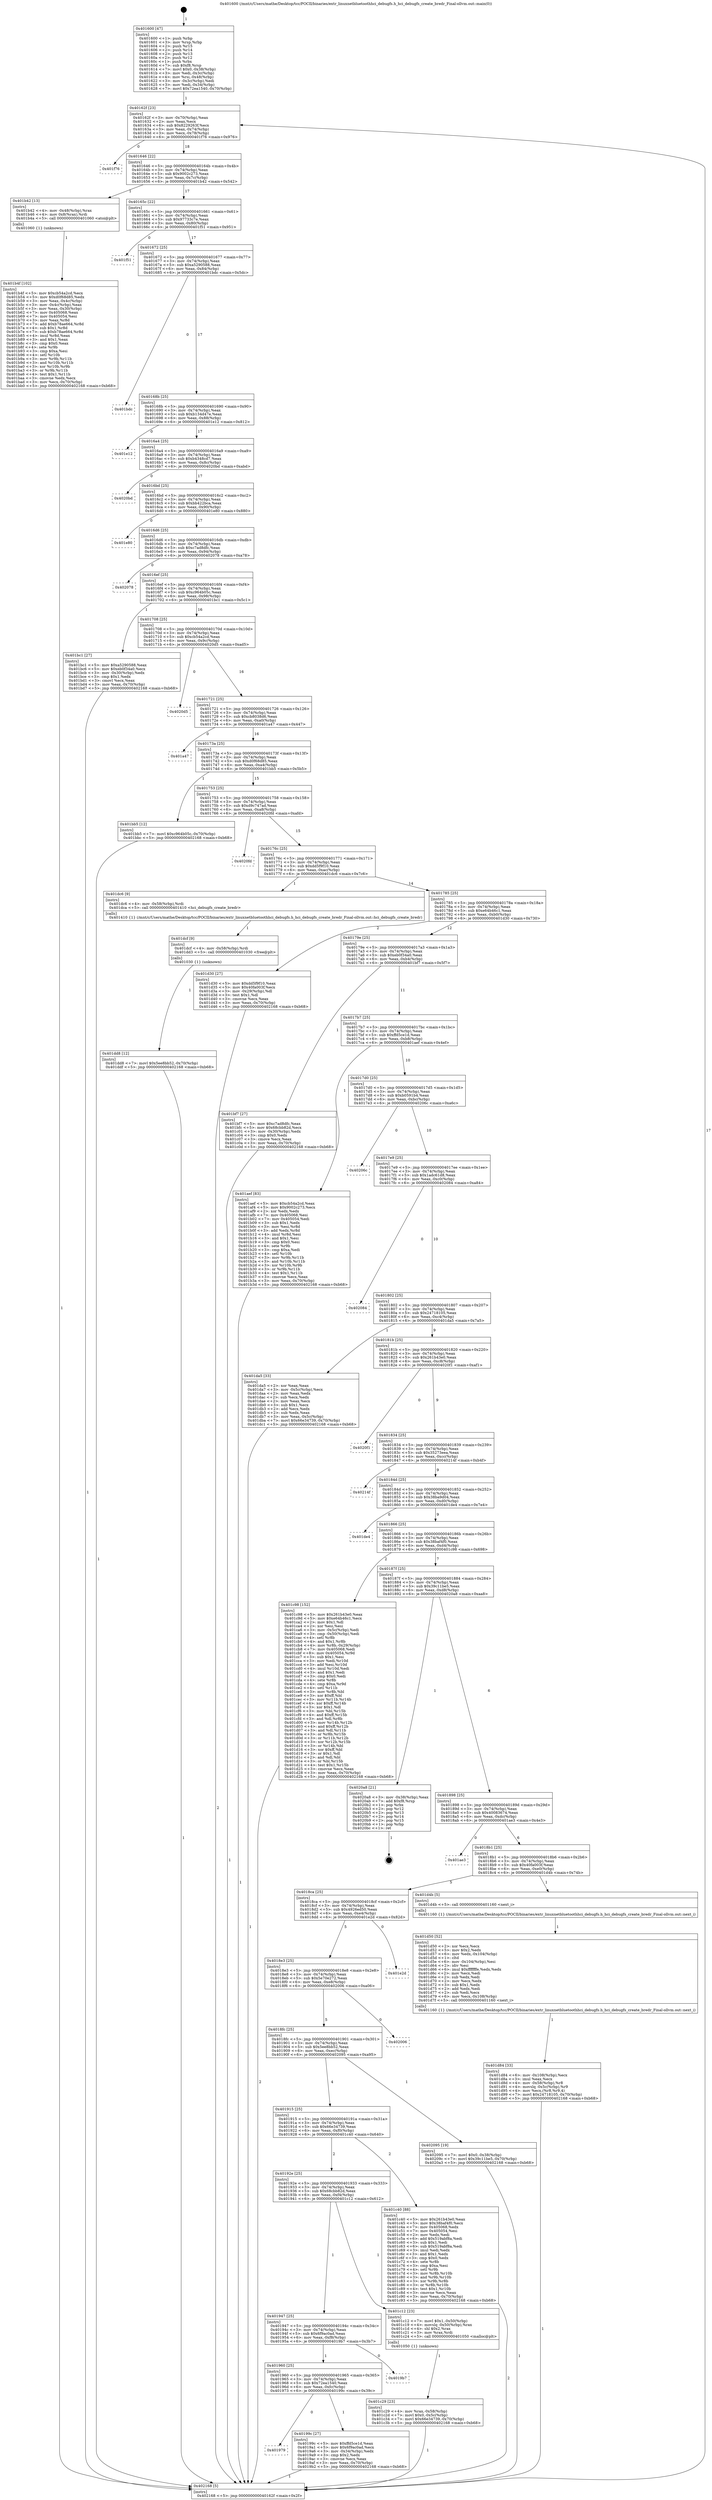 digraph "0x401600" {
  label = "0x401600 (/mnt/c/Users/mathe/Desktop/tcc/POCII/binaries/extr_linuxnetbluetoothhci_debugfs.h_hci_debugfs_create_bredr_Final-ollvm.out::main(0))"
  labelloc = "t"
  node[shape=record]

  Entry [label="",width=0.3,height=0.3,shape=circle,fillcolor=black,style=filled]
  "0x40162f" [label="{
     0x40162f [23]\l
     | [instrs]\l
     &nbsp;&nbsp;0x40162f \<+3\>: mov -0x70(%rbp),%eax\l
     &nbsp;&nbsp;0x401632 \<+2\>: mov %eax,%ecx\l
     &nbsp;&nbsp;0x401634 \<+6\>: sub $0x8229263f,%ecx\l
     &nbsp;&nbsp;0x40163a \<+3\>: mov %eax,-0x74(%rbp)\l
     &nbsp;&nbsp;0x40163d \<+3\>: mov %ecx,-0x78(%rbp)\l
     &nbsp;&nbsp;0x401640 \<+6\>: je 0000000000401f76 \<main+0x976\>\l
  }"]
  "0x401f76" [label="{
     0x401f76\l
  }", style=dashed]
  "0x401646" [label="{
     0x401646 [22]\l
     | [instrs]\l
     &nbsp;&nbsp;0x401646 \<+5\>: jmp 000000000040164b \<main+0x4b\>\l
     &nbsp;&nbsp;0x40164b \<+3\>: mov -0x74(%rbp),%eax\l
     &nbsp;&nbsp;0x40164e \<+5\>: sub $0x9002c273,%eax\l
     &nbsp;&nbsp;0x401653 \<+3\>: mov %eax,-0x7c(%rbp)\l
     &nbsp;&nbsp;0x401656 \<+6\>: je 0000000000401b42 \<main+0x542\>\l
  }"]
  Exit [label="",width=0.3,height=0.3,shape=circle,fillcolor=black,style=filled,peripheries=2]
  "0x401b42" [label="{
     0x401b42 [13]\l
     | [instrs]\l
     &nbsp;&nbsp;0x401b42 \<+4\>: mov -0x48(%rbp),%rax\l
     &nbsp;&nbsp;0x401b46 \<+4\>: mov 0x8(%rax),%rdi\l
     &nbsp;&nbsp;0x401b4a \<+5\>: call 0000000000401060 \<atoi@plt\>\l
     | [calls]\l
     &nbsp;&nbsp;0x401060 \{1\} (unknown)\l
  }"]
  "0x40165c" [label="{
     0x40165c [22]\l
     | [instrs]\l
     &nbsp;&nbsp;0x40165c \<+5\>: jmp 0000000000401661 \<main+0x61\>\l
     &nbsp;&nbsp;0x401661 \<+3\>: mov -0x74(%rbp),%eax\l
     &nbsp;&nbsp;0x401664 \<+5\>: sub $0x97733c7e,%eax\l
     &nbsp;&nbsp;0x401669 \<+3\>: mov %eax,-0x80(%rbp)\l
     &nbsp;&nbsp;0x40166c \<+6\>: je 0000000000401f51 \<main+0x951\>\l
  }"]
  "0x401dd8" [label="{
     0x401dd8 [12]\l
     | [instrs]\l
     &nbsp;&nbsp;0x401dd8 \<+7\>: movl $0x5ee8bb52,-0x70(%rbp)\l
     &nbsp;&nbsp;0x401ddf \<+5\>: jmp 0000000000402168 \<main+0xb68\>\l
  }"]
  "0x401f51" [label="{
     0x401f51\l
  }", style=dashed]
  "0x401672" [label="{
     0x401672 [25]\l
     | [instrs]\l
     &nbsp;&nbsp;0x401672 \<+5\>: jmp 0000000000401677 \<main+0x77\>\l
     &nbsp;&nbsp;0x401677 \<+3\>: mov -0x74(%rbp),%eax\l
     &nbsp;&nbsp;0x40167a \<+5\>: sub $0xa5290588,%eax\l
     &nbsp;&nbsp;0x40167f \<+6\>: mov %eax,-0x84(%rbp)\l
     &nbsp;&nbsp;0x401685 \<+6\>: je 0000000000401bdc \<main+0x5dc\>\l
  }"]
  "0x401dcf" [label="{
     0x401dcf [9]\l
     | [instrs]\l
     &nbsp;&nbsp;0x401dcf \<+4\>: mov -0x58(%rbp),%rdi\l
     &nbsp;&nbsp;0x401dd3 \<+5\>: call 0000000000401030 \<free@plt\>\l
     | [calls]\l
     &nbsp;&nbsp;0x401030 \{1\} (unknown)\l
  }"]
  "0x401bdc" [label="{
     0x401bdc\l
  }", style=dashed]
  "0x40168b" [label="{
     0x40168b [25]\l
     | [instrs]\l
     &nbsp;&nbsp;0x40168b \<+5\>: jmp 0000000000401690 \<main+0x90\>\l
     &nbsp;&nbsp;0x401690 \<+3\>: mov -0x74(%rbp),%eax\l
     &nbsp;&nbsp;0x401693 \<+5\>: sub $0xb134d47e,%eax\l
     &nbsp;&nbsp;0x401698 \<+6\>: mov %eax,-0x88(%rbp)\l
     &nbsp;&nbsp;0x40169e \<+6\>: je 0000000000401e12 \<main+0x812\>\l
  }"]
  "0x401d84" [label="{
     0x401d84 [33]\l
     | [instrs]\l
     &nbsp;&nbsp;0x401d84 \<+6\>: mov -0x108(%rbp),%ecx\l
     &nbsp;&nbsp;0x401d8a \<+3\>: imul %eax,%ecx\l
     &nbsp;&nbsp;0x401d8d \<+4\>: mov -0x58(%rbp),%r8\l
     &nbsp;&nbsp;0x401d91 \<+4\>: movslq -0x5c(%rbp),%r9\l
     &nbsp;&nbsp;0x401d95 \<+4\>: mov %ecx,(%r8,%r9,4)\l
     &nbsp;&nbsp;0x401d99 \<+7\>: movl $0x24718105,-0x70(%rbp)\l
     &nbsp;&nbsp;0x401da0 \<+5\>: jmp 0000000000402168 \<main+0xb68\>\l
  }"]
  "0x401e12" [label="{
     0x401e12\l
  }", style=dashed]
  "0x4016a4" [label="{
     0x4016a4 [25]\l
     | [instrs]\l
     &nbsp;&nbsp;0x4016a4 \<+5\>: jmp 00000000004016a9 \<main+0xa9\>\l
     &nbsp;&nbsp;0x4016a9 \<+3\>: mov -0x74(%rbp),%eax\l
     &nbsp;&nbsp;0x4016ac \<+5\>: sub $0xb4348cd7,%eax\l
     &nbsp;&nbsp;0x4016b1 \<+6\>: mov %eax,-0x8c(%rbp)\l
     &nbsp;&nbsp;0x4016b7 \<+6\>: je 00000000004020bd \<main+0xabd\>\l
  }"]
  "0x401d50" [label="{
     0x401d50 [52]\l
     | [instrs]\l
     &nbsp;&nbsp;0x401d50 \<+2\>: xor %ecx,%ecx\l
     &nbsp;&nbsp;0x401d52 \<+5\>: mov $0x2,%edx\l
     &nbsp;&nbsp;0x401d57 \<+6\>: mov %edx,-0x104(%rbp)\l
     &nbsp;&nbsp;0x401d5d \<+1\>: cltd\l
     &nbsp;&nbsp;0x401d5e \<+6\>: mov -0x104(%rbp),%esi\l
     &nbsp;&nbsp;0x401d64 \<+2\>: idiv %esi\l
     &nbsp;&nbsp;0x401d66 \<+6\>: imul $0xfffffffe,%edx,%edx\l
     &nbsp;&nbsp;0x401d6c \<+2\>: mov %ecx,%edi\l
     &nbsp;&nbsp;0x401d6e \<+2\>: sub %edx,%edi\l
     &nbsp;&nbsp;0x401d70 \<+2\>: mov %ecx,%edx\l
     &nbsp;&nbsp;0x401d72 \<+3\>: sub $0x1,%edx\l
     &nbsp;&nbsp;0x401d75 \<+2\>: add %edx,%edi\l
     &nbsp;&nbsp;0x401d77 \<+2\>: sub %edi,%ecx\l
     &nbsp;&nbsp;0x401d79 \<+6\>: mov %ecx,-0x108(%rbp)\l
     &nbsp;&nbsp;0x401d7f \<+5\>: call 0000000000401160 \<next_i\>\l
     | [calls]\l
     &nbsp;&nbsp;0x401160 \{1\} (/mnt/c/Users/mathe/Desktop/tcc/POCII/binaries/extr_linuxnetbluetoothhci_debugfs.h_hci_debugfs_create_bredr_Final-ollvm.out::next_i)\l
  }"]
  "0x4020bd" [label="{
     0x4020bd\l
  }", style=dashed]
  "0x4016bd" [label="{
     0x4016bd [25]\l
     | [instrs]\l
     &nbsp;&nbsp;0x4016bd \<+5\>: jmp 00000000004016c2 \<main+0xc2\>\l
     &nbsp;&nbsp;0x4016c2 \<+3\>: mov -0x74(%rbp),%eax\l
     &nbsp;&nbsp;0x4016c5 \<+5\>: sub $0xbb422bca,%eax\l
     &nbsp;&nbsp;0x4016ca \<+6\>: mov %eax,-0x90(%rbp)\l
     &nbsp;&nbsp;0x4016d0 \<+6\>: je 0000000000401e80 \<main+0x880\>\l
  }"]
  "0x401c29" [label="{
     0x401c29 [23]\l
     | [instrs]\l
     &nbsp;&nbsp;0x401c29 \<+4\>: mov %rax,-0x58(%rbp)\l
     &nbsp;&nbsp;0x401c2d \<+7\>: movl $0x0,-0x5c(%rbp)\l
     &nbsp;&nbsp;0x401c34 \<+7\>: movl $0x66e34739,-0x70(%rbp)\l
     &nbsp;&nbsp;0x401c3b \<+5\>: jmp 0000000000402168 \<main+0xb68\>\l
  }"]
  "0x401e80" [label="{
     0x401e80\l
  }", style=dashed]
  "0x4016d6" [label="{
     0x4016d6 [25]\l
     | [instrs]\l
     &nbsp;&nbsp;0x4016d6 \<+5\>: jmp 00000000004016db \<main+0xdb\>\l
     &nbsp;&nbsp;0x4016db \<+3\>: mov -0x74(%rbp),%eax\l
     &nbsp;&nbsp;0x4016de \<+5\>: sub $0xc7ad8dfc,%eax\l
     &nbsp;&nbsp;0x4016e3 \<+6\>: mov %eax,-0x94(%rbp)\l
     &nbsp;&nbsp;0x4016e9 \<+6\>: je 0000000000402078 \<main+0xa78\>\l
  }"]
  "0x401b4f" [label="{
     0x401b4f [102]\l
     | [instrs]\l
     &nbsp;&nbsp;0x401b4f \<+5\>: mov $0xcb54a2cd,%ecx\l
     &nbsp;&nbsp;0x401b54 \<+5\>: mov $0xd0f68d85,%edx\l
     &nbsp;&nbsp;0x401b59 \<+3\>: mov %eax,-0x4c(%rbp)\l
     &nbsp;&nbsp;0x401b5c \<+3\>: mov -0x4c(%rbp),%eax\l
     &nbsp;&nbsp;0x401b5f \<+3\>: mov %eax,-0x30(%rbp)\l
     &nbsp;&nbsp;0x401b62 \<+7\>: mov 0x405068,%eax\l
     &nbsp;&nbsp;0x401b69 \<+7\>: mov 0x405054,%esi\l
     &nbsp;&nbsp;0x401b70 \<+3\>: mov %eax,%r8d\l
     &nbsp;&nbsp;0x401b73 \<+7\>: add $0xb78ae664,%r8d\l
     &nbsp;&nbsp;0x401b7a \<+4\>: sub $0x1,%r8d\l
     &nbsp;&nbsp;0x401b7e \<+7\>: sub $0xb78ae664,%r8d\l
     &nbsp;&nbsp;0x401b85 \<+4\>: imul %r8d,%eax\l
     &nbsp;&nbsp;0x401b89 \<+3\>: and $0x1,%eax\l
     &nbsp;&nbsp;0x401b8c \<+3\>: cmp $0x0,%eax\l
     &nbsp;&nbsp;0x401b8f \<+4\>: sete %r9b\l
     &nbsp;&nbsp;0x401b93 \<+3\>: cmp $0xa,%esi\l
     &nbsp;&nbsp;0x401b96 \<+4\>: setl %r10b\l
     &nbsp;&nbsp;0x401b9a \<+3\>: mov %r9b,%r11b\l
     &nbsp;&nbsp;0x401b9d \<+3\>: and %r10b,%r11b\l
     &nbsp;&nbsp;0x401ba0 \<+3\>: xor %r10b,%r9b\l
     &nbsp;&nbsp;0x401ba3 \<+3\>: or %r9b,%r11b\l
     &nbsp;&nbsp;0x401ba6 \<+4\>: test $0x1,%r11b\l
     &nbsp;&nbsp;0x401baa \<+3\>: cmovne %edx,%ecx\l
     &nbsp;&nbsp;0x401bad \<+3\>: mov %ecx,-0x70(%rbp)\l
     &nbsp;&nbsp;0x401bb0 \<+5\>: jmp 0000000000402168 \<main+0xb68\>\l
  }"]
  "0x402078" [label="{
     0x402078\l
  }", style=dashed]
  "0x4016ef" [label="{
     0x4016ef [25]\l
     | [instrs]\l
     &nbsp;&nbsp;0x4016ef \<+5\>: jmp 00000000004016f4 \<main+0xf4\>\l
     &nbsp;&nbsp;0x4016f4 \<+3\>: mov -0x74(%rbp),%eax\l
     &nbsp;&nbsp;0x4016f7 \<+5\>: sub $0xc964b05c,%eax\l
     &nbsp;&nbsp;0x4016fc \<+6\>: mov %eax,-0x98(%rbp)\l
     &nbsp;&nbsp;0x401702 \<+6\>: je 0000000000401bc1 \<main+0x5c1\>\l
  }"]
  "0x401600" [label="{
     0x401600 [47]\l
     | [instrs]\l
     &nbsp;&nbsp;0x401600 \<+1\>: push %rbp\l
     &nbsp;&nbsp;0x401601 \<+3\>: mov %rsp,%rbp\l
     &nbsp;&nbsp;0x401604 \<+2\>: push %r15\l
     &nbsp;&nbsp;0x401606 \<+2\>: push %r14\l
     &nbsp;&nbsp;0x401608 \<+2\>: push %r13\l
     &nbsp;&nbsp;0x40160a \<+2\>: push %r12\l
     &nbsp;&nbsp;0x40160c \<+1\>: push %rbx\l
     &nbsp;&nbsp;0x40160d \<+7\>: sub $0xf8,%rsp\l
     &nbsp;&nbsp;0x401614 \<+7\>: movl $0x0,-0x38(%rbp)\l
     &nbsp;&nbsp;0x40161b \<+3\>: mov %edi,-0x3c(%rbp)\l
     &nbsp;&nbsp;0x40161e \<+4\>: mov %rsi,-0x48(%rbp)\l
     &nbsp;&nbsp;0x401622 \<+3\>: mov -0x3c(%rbp),%edi\l
     &nbsp;&nbsp;0x401625 \<+3\>: mov %edi,-0x34(%rbp)\l
     &nbsp;&nbsp;0x401628 \<+7\>: movl $0x72ea1540,-0x70(%rbp)\l
  }"]
  "0x401bc1" [label="{
     0x401bc1 [27]\l
     | [instrs]\l
     &nbsp;&nbsp;0x401bc1 \<+5\>: mov $0xa5290588,%eax\l
     &nbsp;&nbsp;0x401bc6 \<+5\>: mov $0xeb0f34a0,%ecx\l
     &nbsp;&nbsp;0x401bcb \<+3\>: mov -0x30(%rbp),%edx\l
     &nbsp;&nbsp;0x401bce \<+3\>: cmp $0x1,%edx\l
     &nbsp;&nbsp;0x401bd1 \<+3\>: cmovl %ecx,%eax\l
     &nbsp;&nbsp;0x401bd4 \<+3\>: mov %eax,-0x70(%rbp)\l
     &nbsp;&nbsp;0x401bd7 \<+5\>: jmp 0000000000402168 \<main+0xb68\>\l
  }"]
  "0x401708" [label="{
     0x401708 [25]\l
     | [instrs]\l
     &nbsp;&nbsp;0x401708 \<+5\>: jmp 000000000040170d \<main+0x10d\>\l
     &nbsp;&nbsp;0x40170d \<+3\>: mov -0x74(%rbp),%eax\l
     &nbsp;&nbsp;0x401710 \<+5\>: sub $0xcb54a2cd,%eax\l
     &nbsp;&nbsp;0x401715 \<+6\>: mov %eax,-0x9c(%rbp)\l
     &nbsp;&nbsp;0x40171b \<+6\>: je 00000000004020d5 \<main+0xad5\>\l
  }"]
  "0x402168" [label="{
     0x402168 [5]\l
     | [instrs]\l
     &nbsp;&nbsp;0x402168 \<+5\>: jmp 000000000040162f \<main+0x2f\>\l
  }"]
  "0x4020d5" [label="{
     0x4020d5\l
  }", style=dashed]
  "0x401721" [label="{
     0x401721 [25]\l
     | [instrs]\l
     &nbsp;&nbsp;0x401721 \<+5\>: jmp 0000000000401726 \<main+0x126\>\l
     &nbsp;&nbsp;0x401726 \<+3\>: mov -0x74(%rbp),%eax\l
     &nbsp;&nbsp;0x401729 \<+5\>: sub $0xcb8038d6,%eax\l
     &nbsp;&nbsp;0x40172e \<+6\>: mov %eax,-0xa0(%rbp)\l
     &nbsp;&nbsp;0x401734 \<+6\>: je 0000000000401a47 \<main+0x447\>\l
  }"]
  "0x401979" [label="{
     0x401979\l
  }", style=dashed]
  "0x401a47" [label="{
     0x401a47\l
  }", style=dashed]
  "0x40173a" [label="{
     0x40173a [25]\l
     | [instrs]\l
     &nbsp;&nbsp;0x40173a \<+5\>: jmp 000000000040173f \<main+0x13f\>\l
     &nbsp;&nbsp;0x40173f \<+3\>: mov -0x74(%rbp),%eax\l
     &nbsp;&nbsp;0x401742 \<+5\>: sub $0xd0f68d85,%eax\l
     &nbsp;&nbsp;0x401747 \<+6\>: mov %eax,-0xa4(%rbp)\l
     &nbsp;&nbsp;0x40174d \<+6\>: je 0000000000401bb5 \<main+0x5b5\>\l
  }"]
  "0x40199c" [label="{
     0x40199c [27]\l
     | [instrs]\l
     &nbsp;&nbsp;0x40199c \<+5\>: mov $0xffd5ce1d,%eax\l
     &nbsp;&nbsp;0x4019a1 \<+5\>: mov $0x6f9ac0ad,%ecx\l
     &nbsp;&nbsp;0x4019a6 \<+3\>: mov -0x34(%rbp),%edx\l
     &nbsp;&nbsp;0x4019a9 \<+3\>: cmp $0x2,%edx\l
     &nbsp;&nbsp;0x4019ac \<+3\>: cmovne %ecx,%eax\l
     &nbsp;&nbsp;0x4019af \<+3\>: mov %eax,-0x70(%rbp)\l
     &nbsp;&nbsp;0x4019b2 \<+5\>: jmp 0000000000402168 \<main+0xb68\>\l
  }"]
  "0x401bb5" [label="{
     0x401bb5 [12]\l
     | [instrs]\l
     &nbsp;&nbsp;0x401bb5 \<+7\>: movl $0xc964b05c,-0x70(%rbp)\l
     &nbsp;&nbsp;0x401bbc \<+5\>: jmp 0000000000402168 \<main+0xb68\>\l
  }"]
  "0x401753" [label="{
     0x401753 [25]\l
     | [instrs]\l
     &nbsp;&nbsp;0x401753 \<+5\>: jmp 0000000000401758 \<main+0x158\>\l
     &nbsp;&nbsp;0x401758 \<+3\>: mov -0x74(%rbp),%eax\l
     &nbsp;&nbsp;0x40175b \<+5\>: sub $0xd9c747ad,%eax\l
     &nbsp;&nbsp;0x401760 \<+6\>: mov %eax,-0xa8(%rbp)\l
     &nbsp;&nbsp;0x401766 \<+6\>: je 00000000004020fd \<main+0xafd\>\l
  }"]
  "0x401960" [label="{
     0x401960 [25]\l
     | [instrs]\l
     &nbsp;&nbsp;0x401960 \<+5\>: jmp 0000000000401965 \<main+0x365\>\l
     &nbsp;&nbsp;0x401965 \<+3\>: mov -0x74(%rbp),%eax\l
     &nbsp;&nbsp;0x401968 \<+5\>: sub $0x72ea1540,%eax\l
     &nbsp;&nbsp;0x40196d \<+6\>: mov %eax,-0xfc(%rbp)\l
     &nbsp;&nbsp;0x401973 \<+6\>: je 000000000040199c \<main+0x39c\>\l
  }"]
  "0x4020fd" [label="{
     0x4020fd\l
  }", style=dashed]
  "0x40176c" [label="{
     0x40176c [25]\l
     | [instrs]\l
     &nbsp;&nbsp;0x40176c \<+5\>: jmp 0000000000401771 \<main+0x171\>\l
     &nbsp;&nbsp;0x401771 \<+3\>: mov -0x74(%rbp),%eax\l
     &nbsp;&nbsp;0x401774 \<+5\>: sub $0xdd5f9f10,%eax\l
     &nbsp;&nbsp;0x401779 \<+6\>: mov %eax,-0xac(%rbp)\l
     &nbsp;&nbsp;0x40177f \<+6\>: je 0000000000401dc6 \<main+0x7c6\>\l
  }"]
  "0x4019b7" [label="{
     0x4019b7\l
  }", style=dashed]
  "0x401dc6" [label="{
     0x401dc6 [9]\l
     | [instrs]\l
     &nbsp;&nbsp;0x401dc6 \<+4\>: mov -0x58(%rbp),%rdi\l
     &nbsp;&nbsp;0x401dca \<+5\>: call 0000000000401410 \<hci_debugfs_create_bredr\>\l
     | [calls]\l
     &nbsp;&nbsp;0x401410 \{1\} (/mnt/c/Users/mathe/Desktop/tcc/POCII/binaries/extr_linuxnetbluetoothhci_debugfs.h_hci_debugfs_create_bredr_Final-ollvm.out::hci_debugfs_create_bredr)\l
  }"]
  "0x401785" [label="{
     0x401785 [25]\l
     | [instrs]\l
     &nbsp;&nbsp;0x401785 \<+5\>: jmp 000000000040178a \<main+0x18a\>\l
     &nbsp;&nbsp;0x40178a \<+3\>: mov -0x74(%rbp),%eax\l
     &nbsp;&nbsp;0x40178d \<+5\>: sub $0xe64b46c1,%eax\l
     &nbsp;&nbsp;0x401792 \<+6\>: mov %eax,-0xb0(%rbp)\l
     &nbsp;&nbsp;0x401798 \<+6\>: je 0000000000401d30 \<main+0x730\>\l
  }"]
  "0x401947" [label="{
     0x401947 [25]\l
     | [instrs]\l
     &nbsp;&nbsp;0x401947 \<+5\>: jmp 000000000040194c \<main+0x34c\>\l
     &nbsp;&nbsp;0x40194c \<+3\>: mov -0x74(%rbp),%eax\l
     &nbsp;&nbsp;0x40194f \<+5\>: sub $0x6f9ac0ad,%eax\l
     &nbsp;&nbsp;0x401954 \<+6\>: mov %eax,-0xf8(%rbp)\l
     &nbsp;&nbsp;0x40195a \<+6\>: je 00000000004019b7 \<main+0x3b7\>\l
  }"]
  "0x401d30" [label="{
     0x401d30 [27]\l
     | [instrs]\l
     &nbsp;&nbsp;0x401d30 \<+5\>: mov $0xdd5f9f10,%eax\l
     &nbsp;&nbsp;0x401d35 \<+5\>: mov $0x40fa003f,%ecx\l
     &nbsp;&nbsp;0x401d3a \<+3\>: mov -0x29(%rbp),%dl\l
     &nbsp;&nbsp;0x401d3d \<+3\>: test $0x1,%dl\l
     &nbsp;&nbsp;0x401d40 \<+3\>: cmovne %ecx,%eax\l
     &nbsp;&nbsp;0x401d43 \<+3\>: mov %eax,-0x70(%rbp)\l
     &nbsp;&nbsp;0x401d46 \<+5\>: jmp 0000000000402168 \<main+0xb68\>\l
  }"]
  "0x40179e" [label="{
     0x40179e [25]\l
     | [instrs]\l
     &nbsp;&nbsp;0x40179e \<+5\>: jmp 00000000004017a3 \<main+0x1a3\>\l
     &nbsp;&nbsp;0x4017a3 \<+3\>: mov -0x74(%rbp),%eax\l
     &nbsp;&nbsp;0x4017a6 \<+5\>: sub $0xeb0f34a0,%eax\l
     &nbsp;&nbsp;0x4017ab \<+6\>: mov %eax,-0xb4(%rbp)\l
     &nbsp;&nbsp;0x4017b1 \<+6\>: je 0000000000401bf7 \<main+0x5f7\>\l
  }"]
  "0x401c12" [label="{
     0x401c12 [23]\l
     | [instrs]\l
     &nbsp;&nbsp;0x401c12 \<+7\>: movl $0x1,-0x50(%rbp)\l
     &nbsp;&nbsp;0x401c19 \<+4\>: movslq -0x50(%rbp),%rax\l
     &nbsp;&nbsp;0x401c1d \<+4\>: shl $0x2,%rax\l
     &nbsp;&nbsp;0x401c21 \<+3\>: mov %rax,%rdi\l
     &nbsp;&nbsp;0x401c24 \<+5\>: call 0000000000401050 \<malloc@plt\>\l
     | [calls]\l
     &nbsp;&nbsp;0x401050 \{1\} (unknown)\l
  }"]
  "0x401bf7" [label="{
     0x401bf7 [27]\l
     | [instrs]\l
     &nbsp;&nbsp;0x401bf7 \<+5\>: mov $0xc7ad8dfc,%eax\l
     &nbsp;&nbsp;0x401bfc \<+5\>: mov $0x68cbb82d,%ecx\l
     &nbsp;&nbsp;0x401c01 \<+3\>: mov -0x30(%rbp),%edx\l
     &nbsp;&nbsp;0x401c04 \<+3\>: cmp $0x0,%edx\l
     &nbsp;&nbsp;0x401c07 \<+3\>: cmove %ecx,%eax\l
     &nbsp;&nbsp;0x401c0a \<+3\>: mov %eax,-0x70(%rbp)\l
     &nbsp;&nbsp;0x401c0d \<+5\>: jmp 0000000000402168 \<main+0xb68\>\l
  }"]
  "0x4017b7" [label="{
     0x4017b7 [25]\l
     | [instrs]\l
     &nbsp;&nbsp;0x4017b7 \<+5\>: jmp 00000000004017bc \<main+0x1bc\>\l
     &nbsp;&nbsp;0x4017bc \<+3\>: mov -0x74(%rbp),%eax\l
     &nbsp;&nbsp;0x4017bf \<+5\>: sub $0xffd5ce1d,%eax\l
     &nbsp;&nbsp;0x4017c4 \<+6\>: mov %eax,-0xb8(%rbp)\l
     &nbsp;&nbsp;0x4017ca \<+6\>: je 0000000000401aef \<main+0x4ef\>\l
  }"]
  "0x40192e" [label="{
     0x40192e [25]\l
     | [instrs]\l
     &nbsp;&nbsp;0x40192e \<+5\>: jmp 0000000000401933 \<main+0x333\>\l
     &nbsp;&nbsp;0x401933 \<+3\>: mov -0x74(%rbp),%eax\l
     &nbsp;&nbsp;0x401936 \<+5\>: sub $0x68cbb82d,%eax\l
     &nbsp;&nbsp;0x40193b \<+6\>: mov %eax,-0xf4(%rbp)\l
     &nbsp;&nbsp;0x401941 \<+6\>: je 0000000000401c12 \<main+0x612\>\l
  }"]
  "0x401aef" [label="{
     0x401aef [83]\l
     | [instrs]\l
     &nbsp;&nbsp;0x401aef \<+5\>: mov $0xcb54a2cd,%eax\l
     &nbsp;&nbsp;0x401af4 \<+5\>: mov $0x9002c273,%ecx\l
     &nbsp;&nbsp;0x401af9 \<+2\>: xor %edx,%edx\l
     &nbsp;&nbsp;0x401afb \<+7\>: mov 0x405068,%esi\l
     &nbsp;&nbsp;0x401b02 \<+7\>: mov 0x405054,%edi\l
     &nbsp;&nbsp;0x401b09 \<+3\>: sub $0x1,%edx\l
     &nbsp;&nbsp;0x401b0c \<+3\>: mov %esi,%r8d\l
     &nbsp;&nbsp;0x401b0f \<+3\>: add %edx,%r8d\l
     &nbsp;&nbsp;0x401b12 \<+4\>: imul %r8d,%esi\l
     &nbsp;&nbsp;0x401b16 \<+3\>: and $0x1,%esi\l
     &nbsp;&nbsp;0x401b19 \<+3\>: cmp $0x0,%esi\l
     &nbsp;&nbsp;0x401b1c \<+4\>: sete %r9b\l
     &nbsp;&nbsp;0x401b20 \<+3\>: cmp $0xa,%edi\l
     &nbsp;&nbsp;0x401b23 \<+4\>: setl %r10b\l
     &nbsp;&nbsp;0x401b27 \<+3\>: mov %r9b,%r11b\l
     &nbsp;&nbsp;0x401b2a \<+3\>: and %r10b,%r11b\l
     &nbsp;&nbsp;0x401b2d \<+3\>: xor %r10b,%r9b\l
     &nbsp;&nbsp;0x401b30 \<+3\>: or %r9b,%r11b\l
     &nbsp;&nbsp;0x401b33 \<+4\>: test $0x1,%r11b\l
     &nbsp;&nbsp;0x401b37 \<+3\>: cmovne %ecx,%eax\l
     &nbsp;&nbsp;0x401b3a \<+3\>: mov %eax,-0x70(%rbp)\l
     &nbsp;&nbsp;0x401b3d \<+5\>: jmp 0000000000402168 \<main+0xb68\>\l
  }"]
  "0x4017d0" [label="{
     0x4017d0 [25]\l
     | [instrs]\l
     &nbsp;&nbsp;0x4017d0 \<+5\>: jmp 00000000004017d5 \<main+0x1d5\>\l
     &nbsp;&nbsp;0x4017d5 \<+3\>: mov -0x74(%rbp),%eax\l
     &nbsp;&nbsp;0x4017d8 \<+5\>: sub $0xb0591b4,%eax\l
     &nbsp;&nbsp;0x4017dd \<+6\>: mov %eax,-0xbc(%rbp)\l
     &nbsp;&nbsp;0x4017e3 \<+6\>: je 000000000040206c \<main+0xa6c\>\l
  }"]
  "0x401c40" [label="{
     0x401c40 [88]\l
     | [instrs]\l
     &nbsp;&nbsp;0x401c40 \<+5\>: mov $0x261b43e0,%eax\l
     &nbsp;&nbsp;0x401c45 \<+5\>: mov $0x38baf4f0,%ecx\l
     &nbsp;&nbsp;0x401c4a \<+7\>: mov 0x405068,%edx\l
     &nbsp;&nbsp;0x401c51 \<+7\>: mov 0x405054,%esi\l
     &nbsp;&nbsp;0x401c58 \<+2\>: mov %edx,%edi\l
     &nbsp;&nbsp;0x401c5a \<+6\>: add $0x519abf8a,%edi\l
     &nbsp;&nbsp;0x401c60 \<+3\>: sub $0x1,%edi\l
     &nbsp;&nbsp;0x401c63 \<+6\>: sub $0x519abf8a,%edi\l
     &nbsp;&nbsp;0x401c69 \<+3\>: imul %edi,%edx\l
     &nbsp;&nbsp;0x401c6c \<+3\>: and $0x1,%edx\l
     &nbsp;&nbsp;0x401c6f \<+3\>: cmp $0x0,%edx\l
     &nbsp;&nbsp;0x401c72 \<+4\>: sete %r8b\l
     &nbsp;&nbsp;0x401c76 \<+3\>: cmp $0xa,%esi\l
     &nbsp;&nbsp;0x401c79 \<+4\>: setl %r9b\l
     &nbsp;&nbsp;0x401c7d \<+3\>: mov %r8b,%r10b\l
     &nbsp;&nbsp;0x401c80 \<+3\>: and %r9b,%r10b\l
     &nbsp;&nbsp;0x401c83 \<+3\>: xor %r9b,%r8b\l
     &nbsp;&nbsp;0x401c86 \<+3\>: or %r8b,%r10b\l
     &nbsp;&nbsp;0x401c89 \<+4\>: test $0x1,%r10b\l
     &nbsp;&nbsp;0x401c8d \<+3\>: cmovne %ecx,%eax\l
     &nbsp;&nbsp;0x401c90 \<+3\>: mov %eax,-0x70(%rbp)\l
     &nbsp;&nbsp;0x401c93 \<+5\>: jmp 0000000000402168 \<main+0xb68\>\l
  }"]
  "0x40206c" [label="{
     0x40206c\l
  }", style=dashed]
  "0x4017e9" [label="{
     0x4017e9 [25]\l
     | [instrs]\l
     &nbsp;&nbsp;0x4017e9 \<+5\>: jmp 00000000004017ee \<main+0x1ee\>\l
     &nbsp;&nbsp;0x4017ee \<+3\>: mov -0x74(%rbp),%eax\l
     &nbsp;&nbsp;0x4017f1 \<+5\>: sub $0x1adc61d8,%eax\l
     &nbsp;&nbsp;0x4017f6 \<+6\>: mov %eax,-0xc0(%rbp)\l
     &nbsp;&nbsp;0x4017fc \<+6\>: je 0000000000402084 \<main+0xa84\>\l
  }"]
  "0x401915" [label="{
     0x401915 [25]\l
     | [instrs]\l
     &nbsp;&nbsp;0x401915 \<+5\>: jmp 000000000040191a \<main+0x31a\>\l
     &nbsp;&nbsp;0x40191a \<+3\>: mov -0x74(%rbp),%eax\l
     &nbsp;&nbsp;0x40191d \<+5\>: sub $0x66e34739,%eax\l
     &nbsp;&nbsp;0x401922 \<+6\>: mov %eax,-0xf0(%rbp)\l
     &nbsp;&nbsp;0x401928 \<+6\>: je 0000000000401c40 \<main+0x640\>\l
  }"]
  "0x402084" [label="{
     0x402084\l
  }", style=dashed]
  "0x401802" [label="{
     0x401802 [25]\l
     | [instrs]\l
     &nbsp;&nbsp;0x401802 \<+5\>: jmp 0000000000401807 \<main+0x207\>\l
     &nbsp;&nbsp;0x401807 \<+3\>: mov -0x74(%rbp),%eax\l
     &nbsp;&nbsp;0x40180a \<+5\>: sub $0x24718105,%eax\l
     &nbsp;&nbsp;0x40180f \<+6\>: mov %eax,-0xc4(%rbp)\l
     &nbsp;&nbsp;0x401815 \<+6\>: je 0000000000401da5 \<main+0x7a5\>\l
  }"]
  "0x402095" [label="{
     0x402095 [19]\l
     | [instrs]\l
     &nbsp;&nbsp;0x402095 \<+7\>: movl $0x0,-0x38(%rbp)\l
     &nbsp;&nbsp;0x40209c \<+7\>: movl $0x39c11be5,-0x70(%rbp)\l
     &nbsp;&nbsp;0x4020a3 \<+5\>: jmp 0000000000402168 \<main+0xb68\>\l
  }"]
  "0x401da5" [label="{
     0x401da5 [33]\l
     | [instrs]\l
     &nbsp;&nbsp;0x401da5 \<+2\>: xor %eax,%eax\l
     &nbsp;&nbsp;0x401da7 \<+3\>: mov -0x5c(%rbp),%ecx\l
     &nbsp;&nbsp;0x401daa \<+2\>: mov %eax,%edx\l
     &nbsp;&nbsp;0x401dac \<+2\>: sub %ecx,%edx\l
     &nbsp;&nbsp;0x401dae \<+2\>: mov %eax,%ecx\l
     &nbsp;&nbsp;0x401db0 \<+3\>: sub $0x1,%ecx\l
     &nbsp;&nbsp;0x401db3 \<+2\>: add %ecx,%edx\l
     &nbsp;&nbsp;0x401db5 \<+2\>: sub %edx,%eax\l
     &nbsp;&nbsp;0x401db7 \<+3\>: mov %eax,-0x5c(%rbp)\l
     &nbsp;&nbsp;0x401dba \<+7\>: movl $0x66e34739,-0x70(%rbp)\l
     &nbsp;&nbsp;0x401dc1 \<+5\>: jmp 0000000000402168 \<main+0xb68\>\l
  }"]
  "0x40181b" [label="{
     0x40181b [25]\l
     | [instrs]\l
     &nbsp;&nbsp;0x40181b \<+5\>: jmp 0000000000401820 \<main+0x220\>\l
     &nbsp;&nbsp;0x401820 \<+3\>: mov -0x74(%rbp),%eax\l
     &nbsp;&nbsp;0x401823 \<+5\>: sub $0x261b43e0,%eax\l
     &nbsp;&nbsp;0x401828 \<+6\>: mov %eax,-0xc8(%rbp)\l
     &nbsp;&nbsp;0x40182e \<+6\>: je 00000000004020f1 \<main+0xaf1\>\l
  }"]
  "0x4018fc" [label="{
     0x4018fc [25]\l
     | [instrs]\l
     &nbsp;&nbsp;0x4018fc \<+5\>: jmp 0000000000401901 \<main+0x301\>\l
     &nbsp;&nbsp;0x401901 \<+3\>: mov -0x74(%rbp),%eax\l
     &nbsp;&nbsp;0x401904 \<+5\>: sub $0x5ee8bb52,%eax\l
     &nbsp;&nbsp;0x401909 \<+6\>: mov %eax,-0xec(%rbp)\l
     &nbsp;&nbsp;0x40190f \<+6\>: je 0000000000402095 \<main+0xa95\>\l
  }"]
  "0x4020f1" [label="{
     0x4020f1\l
  }", style=dashed]
  "0x401834" [label="{
     0x401834 [25]\l
     | [instrs]\l
     &nbsp;&nbsp;0x401834 \<+5\>: jmp 0000000000401839 \<main+0x239\>\l
     &nbsp;&nbsp;0x401839 \<+3\>: mov -0x74(%rbp),%eax\l
     &nbsp;&nbsp;0x40183c \<+5\>: sub $0x35273eea,%eax\l
     &nbsp;&nbsp;0x401841 \<+6\>: mov %eax,-0xcc(%rbp)\l
     &nbsp;&nbsp;0x401847 \<+6\>: je 000000000040214f \<main+0xb4f\>\l
  }"]
  "0x402006" [label="{
     0x402006\l
  }", style=dashed]
  "0x40214f" [label="{
     0x40214f\l
  }", style=dashed]
  "0x40184d" [label="{
     0x40184d [25]\l
     | [instrs]\l
     &nbsp;&nbsp;0x40184d \<+5\>: jmp 0000000000401852 \<main+0x252\>\l
     &nbsp;&nbsp;0x401852 \<+3\>: mov -0x74(%rbp),%eax\l
     &nbsp;&nbsp;0x401855 \<+5\>: sub $0x38ba9d04,%eax\l
     &nbsp;&nbsp;0x40185a \<+6\>: mov %eax,-0xd0(%rbp)\l
     &nbsp;&nbsp;0x401860 \<+6\>: je 0000000000401de4 \<main+0x7e4\>\l
  }"]
  "0x4018e3" [label="{
     0x4018e3 [25]\l
     | [instrs]\l
     &nbsp;&nbsp;0x4018e3 \<+5\>: jmp 00000000004018e8 \<main+0x2e8\>\l
     &nbsp;&nbsp;0x4018e8 \<+3\>: mov -0x74(%rbp),%eax\l
     &nbsp;&nbsp;0x4018eb \<+5\>: sub $0x5e70e272,%eax\l
     &nbsp;&nbsp;0x4018f0 \<+6\>: mov %eax,-0xe8(%rbp)\l
     &nbsp;&nbsp;0x4018f6 \<+6\>: je 0000000000402006 \<main+0xa06\>\l
  }"]
  "0x401de4" [label="{
     0x401de4\l
  }", style=dashed]
  "0x401866" [label="{
     0x401866 [25]\l
     | [instrs]\l
     &nbsp;&nbsp;0x401866 \<+5\>: jmp 000000000040186b \<main+0x26b\>\l
     &nbsp;&nbsp;0x40186b \<+3\>: mov -0x74(%rbp),%eax\l
     &nbsp;&nbsp;0x40186e \<+5\>: sub $0x38baf4f0,%eax\l
     &nbsp;&nbsp;0x401873 \<+6\>: mov %eax,-0xd4(%rbp)\l
     &nbsp;&nbsp;0x401879 \<+6\>: je 0000000000401c98 \<main+0x698\>\l
  }"]
  "0x401e2d" [label="{
     0x401e2d\l
  }", style=dashed]
  "0x401c98" [label="{
     0x401c98 [152]\l
     | [instrs]\l
     &nbsp;&nbsp;0x401c98 \<+5\>: mov $0x261b43e0,%eax\l
     &nbsp;&nbsp;0x401c9d \<+5\>: mov $0xe64b46c1,%ecx\l
     &nbsp;&nbsp;0x401ca2 \<+2\>: mov $0x1,%dl\l
     &nbsp;&nbsp;0x401ca4 \<+2\>: xor %esi,%esi\l
     &nbsp;&nbsp;0x401ca6 \<+3\>: mov -0x5c(%rbp),%edi\l
     &nbsp;&nbsp;0x401ca9 \<+3\>: cmp -0x50(%rbp),%edi\l
     &nbsp;&nbsp;0x401cac \<+4\>: setl %r8b\l
     &nbsp;&nbsp;0x401cb0 \<+4\>: and $0x1,%r8b\l
     &nbsp;&nbsp;0x401cb4 \<+4\>: mov %r8b,-0x29(%rbp)\l
     &nbsp;&nbsp;0x401cb8 \<+7\>: mov 0x405068,%edi\l
     &nbsp;&nbsp;0x401cbf \<+8\>: mov 0x405054,%r9d\l
     &nbsp;&nbsp;0x401cc7 \<+3\>: sub $0x1,%esi\l
     &nbsp;&nbsp;0x401cca \<+3\>: mov %edi,%r10d\l
     &nbsp;&nbsp;0x401ccd \<+3\>: add %esi,%r10d\l
     &nbsp;&nbsp;0x401cd0 \<+4\>: imul %r10d,%edi\l
     &nbsp;&nbsp;0x401cd4 \<+3\>: and $0x1,%edi\l
     &nbsp;&nbsp;0x401cd7 \<+3\>: cmp $0x0,%edi\l
     &nbsp;&nbsp;0x401cda \<+4\>: sete %r8b\l
     &nbsp;&nbsp;0x401cde \<+4\>: cmp $0xa,%r9d\l
     &nbsp;&nbsp;0x401ce2 \<+4\>: setl %r11b\l
     &nbsp;&nbsp;0x401ce6 \<+3\>: mov %r8b,%bl\l
     &nbsp;&nbsp;0x401ce9 \<+3\>: xor $0xff,%bl\l
     &nbsp;&nbsp;0x401cec \<+3\>: mov %r11b,%r14b\l
     &nbsp;&nbsp;0x401cef \<+4\>: xor $0xff,%r14b\l
     &nbsp;&nbsp;0x401cf3 \<+3\>: xor $0x1,%dl\l
     &nbsp;&nbsp;0x401cf6 \<+3\>: mov %bl,%r15b\l
     &nbsp;&nbsp;0x401cf9 \<+4\>: and $0xff,%r15b\l
     &nbsp;&nbsp;0x401cfd \<+3\>: and %dl,%r8b\l
     &nbsp;&nbsp;0x401d00 \<+3\>: mov %r14b,%r12b\l
     &nbsp;&nbsp;0x401d03 \<+4\>: and $0xff,%r12b\l
     &nbsp;&nbsp;0x401d07 \<+3\>: and %dl,%r11b\l
     &nbsp;&nbsp;0x401d0a \<+3\>: or %r8b,%r15b\l
     &nbsp;&nbsp;0x401d0d \<+3\>: or %r11b,%r12b\l
     &nbsp;&nbsp;0x401d10 \<+3\>: xor %r12b,%r15b\l
     &nbsp;&nbsp;0x401d13 \<+3\>: or %r14b,%bl\l
     &nbsp;&nbsp;0x401d16 \<+3\>: xor $0xff,%bl\l
     &nbsp;&nbsp;0x401d19 \<+3\>: or $0x1,%dl\l
     &nbsp;&nbsp;0x401d1c \<+2\>: and %dl,%bl\l
     &nbsp;&nbsp;0x401d1e \<+3\>: or %bl,%r15b\l
     &nbsp;&nbsp;0x401d21 \<+4\>: test $0x1,%r15b\l
     &nbsp;&nbsp;0x401d25 \<+3\>: cmovne %ecx,%eax\l
     &nbsp;&nbsp;0x401d28 \<+3\>: mov %eax,-0x70(%rbp)\l
     &nbsp;&nbsp;0x401d2b \<+5\>: jmp 0000000000402168 \<main+0xb68\>\l
  }"]
  "0x40187f" [label="{
     0x40187f [25]\l
     | [instrs]\l
     &nbsp;&nbsp;0x40187f \<+5\>: jmp 0000000000401884 \<main+0x284\>\l
     &nbsp;&nbsp;0x401884 \<+3\>: mov -0x74(%rbp),%eax\l
     &nbsp;&nbsp;0x401887 \<+5\>: sub $0x39c11be5,%eax\l
     &nbsp;&nbsp;0x40188c \<+6\>: mov %eax,-0xd8(%rbp)\l
     &nbsp;&nbsp;0x401892 \<+6\>: je 00000000004020a8 \<main+0xaa8\>\l
  }"]
  "0x4018ca" [label="{
     0x4018ca [25]\l
     | [instrs]\l
     &nbsp;&nbsp;0x4018ca \<+5\>: jmp 00000000004018cf \<main+0x2cf\>\l
     &nbsp;&nbsp;0x4018cf \<+3\>: mov -0x74(%rbp),%eax\l
     &nbsp;&nbsp;0x4018d2 \<+5\>: sub $0x4926ed50,%eax\l
     &nbsp;&nbsp;0x4018d7 \<+6\>: mov %eax,-0xe4(%rbp)\l
     &nbsp;&nbsp;0x4018dd \<+6\>: je 0000000000401e2d \<main+0x82d\>\l
  }"]
  "0x4020a8" [label="{
     0x4020a8 [21]\l
     | [instrs]\l
     &nbsp;&nbsp;0x4020a8 \<+3\>: mov -0x38(%rbp),%eax\l
     &nbsp;&nbsp;0x4020ab \<+7\>: add $0xf8,%rsp\l
     &nbsp;&nbsp;0x4020b2 \<+1\>: pop %rbx\l
     &nbsp;&nbsp;0x4020b3 \<+2\>: pop %r12\l
     &nbsp;&nbsp;0x4020b5 \<+2\>: pop %r13\l
     &nbsp;&nbsp;0x4020b7 \<+2\>: pop %r14\l
     &nbsp;&nbsp;0x4020b9 \<+2\>: pop %r15\l
     &nbsp;&nbsp;0x4020bb \<+1\>: pop %rbp\l
     &nbsp;&nbsp;0x4020bc \<+1\>: ret\l
  }"]
  "0x401898" [label="{
     0x401898 [25]\l
     | [instrs]\l
     &nbsp;&nbsp;0x401898 \<+5\>: jmp 000000000040189d \<main+0x29d\>\l
     &nbsp;&nbsp;0x40189d \<+3\>: mov -0x74(%rbp),%eax\l
     &nbsp;&nbsp;0x4018a0 \<+5\>: sub $0x40083674,%eax\l
     &nbsp;&nbsp;0x4018a5 \<+6\>: mov %eax,-0xdc(%rbp)\l
     &nbsp;&nbsp;0x4018ab \<+6\>: je 0000000000401ae3 \<main+0x4e3\>\l
  }"]
  "0x401d4b" [label="{
     0x401d4b [5]\l
     | [instrs]\l
     &nbsp;&nbsp;0x401d4b \<+5\>: call 0000000000401160 \<next_i\>\l
     | [calls]\l
     &nbsp;&nbsp;0x401160 \{1\} (/mnt/c/Users/mathe/Desktop/tcc/POCII/binaries/extr_linuxnetbluetoothhci_debugfs.h_hci_debugfs_create_bredr_Final-ollvm.out::next_i)\l
  }"]
  "0x401ae3" [label="{
     0x401ae3\l
  }", style=dashed]
  "0x4018b1" [label="{
     0x4018b1 [25]\l
     | [instrs]\l
     &nbsp;&nbsp;0x4018b1 \<+5\>: jmp 00000000004018b6 \<main+0x2b6\>\l
     &nbsp;&nbsp;0x4018b6 \<+3\>: mov -0x74(%rbp),%eax\l
     &nbsp;&nbsp;0x4018b9 \<+5\>: sub $0x40fa003f,%eax\l
     &nbsp;&nbsp;0x4018be \<+6\>: mov %eax,-0xe0(%rbp)\l
     &nbsp;&nbsp;0x4018c4 \<+6\>: je 0000000000401d4b \<main+0x74b\>\l
  }"]
  Entry -> "0x401600" [label=" 1"]
  "0x40162f" -> "0x401f76" [label=" 0"]
  "0x40162f" -> "0x401646" [label=" 18"]
  "0x4020a8" -> Exit [label=" 1"]
  "0x401646" -> "0x401b42" [label=" 1"]
  "0x401646" -> "0x40165c" [label=" 17"]
  "0x402095" -> "0x402168" [label=" 1"]
  "0x40165c" -> "0x401f51" [label=" 0"]
  "0x40165c" -> "0x401672" [label=" 17"]
  "0x401dd8" -> "0x402168" [label=" 1"]
  "0x401672" -> "0x401bdc" [label=" 0"]
  "0x401672" -> "0x40168b" [label=" 17"]
  "0x401dcf" -> "0x401dd8" [label=" 1"]
  "0x40168b" -> "0x401e12" [label=" 0"]
  "0x40168b" -> "0x4016a4" [label=" 17"]
  "0x401dc6" -> "0x401dcf" [label=" 1"]
  "0x4016a4" -> "0x4020bd" [label=" 0"]
  "0x4016a4" -> "0x4016bd" [label=" 17"]
  "0x401da5" -> "0x402168" [label=" 1"]
  "0x4016bd" -> "0x401e80" [label=" 0"]
  "0x4016bd" -> "0x4016d6" [label=" 17"]
  "0x401d84" -> "0x402168" [label=" 1"]
  "0x4016d6" -> "0x402078" [label=" 0"]
  "0x4016d6" -> "0x4016ef" [label=" 17"]
  "0x401d50" -> "0x401d84" [label=" 1"]
  "0x4016ef" -> "0x401bc1" [label=" 1"]
  "0x4016ef" -> "0x401708" [label=" 16"]
  "0x401d4b" -> "0x401d50" [label=" 1"]
  "0x401708" -> "0x4020d5" [label=" 0"]
  "0x401708" -> "0x401721" [label=" 16"]
  "0x401d30" -> "0x402168" [label=" 2"]
  "0x401721" -> "0x401a47" [label=" 0"]
  "0x401721" -> "0x40173a" [label=" 16"]
  "0x401c98" -> "0x402168" [label=" 2"]
  "0x40173a" -> "0x401bb5" [label=" 1"]
  "0x40173a" -> "0x401753" [label=" 15"]
  "0x401c40" -> "0x402168" [label=" 2"]
  "0x401753" -> "0x4020fd" [label=" 0"]
  "0x401753" -> "0x40176c" [label=" 15"]
  "0x401c12" -> "0x401c29" [label=" 1"]
  "0x40176c" -> "0x401dc6" [label=" 1"]
  "0x40176c" -> "0x401785" [label=" 14"]
  "0x401bf7" -> "0x402168" [label=" 1"]
  "0x401785" -> "0x401d30" [label=" 2"]
  "0x401785" -> "0x40179e" [label=" 12"]
  "0x401bb5" -> "0x402168" [label=" 1"]
  "0x40179e" -> "0x401bf7" [label=" 1"]
  "0x40179e" -> "0x4017b7" [label=" 11"]
  "0x401b4f" -> "0x402168" [label=" 1"]
  "0x4017b7" -> "0x401aef" [label=" 1"]
  "0x4017b7" -> "0x4017d0" [label=" 10"]
  "0x401aef" -> "0x402168" [label=" 1"]
  "0x4017d0" -> "0x40206c" [label=" 0"]
  "0x4017d0" -> "0x4017e9" [label=" 10"]
  "0x402168" -> "0x40162f" [label=" 17"]
  "0x4017e9" -> "0x402084" [label=" 0"]
  "0x4017e9" -> "0x401802" [label=" 10"]
  "0x40199c" -> "0x402168" [label=" 1"]
  "0x401802" -> "0x401da5" [label=" 1"]
  "0x401802" -> "0x40181b" [label=" 9"]
  "0x401960" -> "0x401979" [label=" 0"]
  "0x40181b" -> "0x4020f1" [label=" 0"]
  "0x40181b" -> "0x401834" [label=" 9"]
  "0x401c29" -> "0x402168" [label=" 1"]
  "0x401834" -> "0x40214f" [label=" 0"]
  "0x401834" -> "0x40184d" [label=" 9"]
  "0x401947" -> "0x401960" [label=" 1"]
  "0x40184d" -> "0x401de4" [label=" 0"]
  "0x40184d" -> "0x401866" [label=" 9"]
  "0x401bc1" -> "0x402168" [label=" 1"]
  "0x401866" -> "0x401c98" [label=" 2"]
  "0x401866" -> "0x40187f" [label=" 7"]
  "0x40192e" -> "0x401947" [label=" 1"]
  "0x40187f" -> "0x4020a8" [label=" 1"]
  "0x40187f" -> "0x401898" [label=" 6"]
  "0x401b42" -> "0x401b4f" [label=" 1"]
  "0x401898" -> "0x401ae3" [label=" 0"]
  "0x401898" -> "0x4018b1" [label=" 6"]
  "0x401915" -> "0x40192e" [label=" 2"]
  "0x4018b1" -> "0x401d4b" [label=" 1"]
  "0x4018b1" -> "0x4018ca" [label=" 5"]
  "0x40192e" -> "0x401c12" [label=" 1"]
  "0x4018ca" -> "0x401e2d" [label=" 0"]
  "0x4018ca" -> "0x4018e3" [label=" 5"]
  "0x401947" -> "0x4019b7" [label=" 0"]
  "0x4018e3" -> "0x402006" [label=" 0"]
  "0x4018e3" -> "0x4018fc" [label=" 5"]
  "0x401960" -> "0x40199c" [label=" 1"]
  "0x4018fc" -> "0x402095" [label=" 1"]
  "0x4018fc" -> "0x401915" [label=" 4"]
  "0x401600" -> "0x40162f" [label=" 1"]
  "0x401915" -> "0x401c40" [label=" 2"]
}
